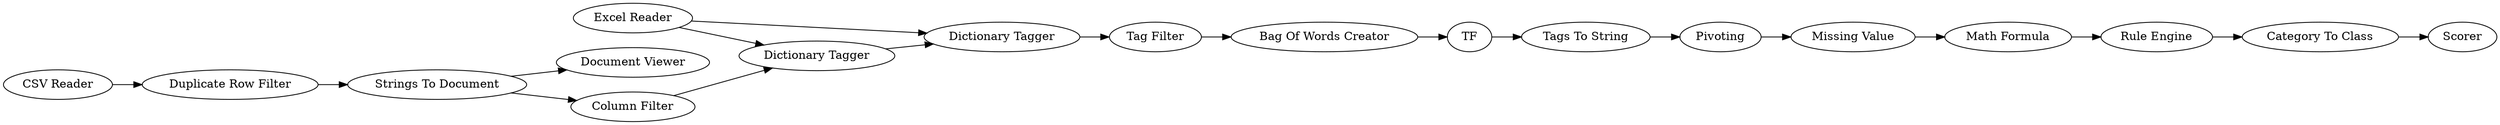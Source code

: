 digraph {
	"8622000346220393442_313" [label="Missing Value"]
	"8622000346220393442_886" [label="Dictionary Tagger"]
	"8622000346220393442_885" [label="Dictionary Tagger"]
	"8622000346220393442_878" [label=Scorer]
	"8622000346220393442_889" [label="Document Viewer"]
	"8622000346220393442_884" [label="Excel Reader"]
	"8622000346220393442_882" [label="Column Filter"]
	"8622000346220393442_887" [label="Tag Filter"]
	"8622000346220393442_303" [label=TF]
	"8622000346220393442_309" [label="Rule Engine"]
	"8622000346220393442_308" [label="Strings To Document"]
	"8622000346220393442_883" [label="CSV Reader"]
	"8622000346220393442_302" [label=Pivoting]
	"8622000346220393442_888" [label="Bag Of Words Creator"]
	"8622000346220393442_297" [label="Tags To String"]
	"8622000346220393442_332" [label="Duplicate Row Filter"]
	"8622000346220393442_275" [label="Category To Class"]
	"8622000346220393442_880" [label="Math Formula"]
	"8622000346220393442_313" -> "8622000346220393442_880"
	"8622000346220393442_883" -> "8622000346220393442_332"
	"8622000346220393442_885" -> "8622000346220393442_886"
	"8622000346220393442_884" -> "8622000346220393442_885"
	"8622000346220393442_302" -> "8622000346220393442_313"
	"8622000346220393442_303" -> "8622000346220393442_297"
	"8622000346220393442_332" -> "8622000346220393442_308"
	"8622000346220393442_887" -> "8622000346220393442_888"
	"8622000346220393442_275" -> "8622000346220393442_878"
	"8622000346220393442_308" -> "8622000346220393442_889"
	"8622000346220393442_880" -> "8622000346220393442_309"
	"8622000346220393442_888" -> "8622000346220393442_303"
	"8622000346220393442_882" -> "8622000346220393442_885"
	"8622000346220393442_309" -> "8622000346220393442_275"
	"8622000346220393442_884" -> "8622000346220393442_886"
	"8622000346220393442_886" -> "8622000346220393442_887"
	"8622000346220393442_297" -> "8622000346220393442_302"
	"8622000346220393442_308" -> "8622000346220393442_882"
	rankdir=LR
}
